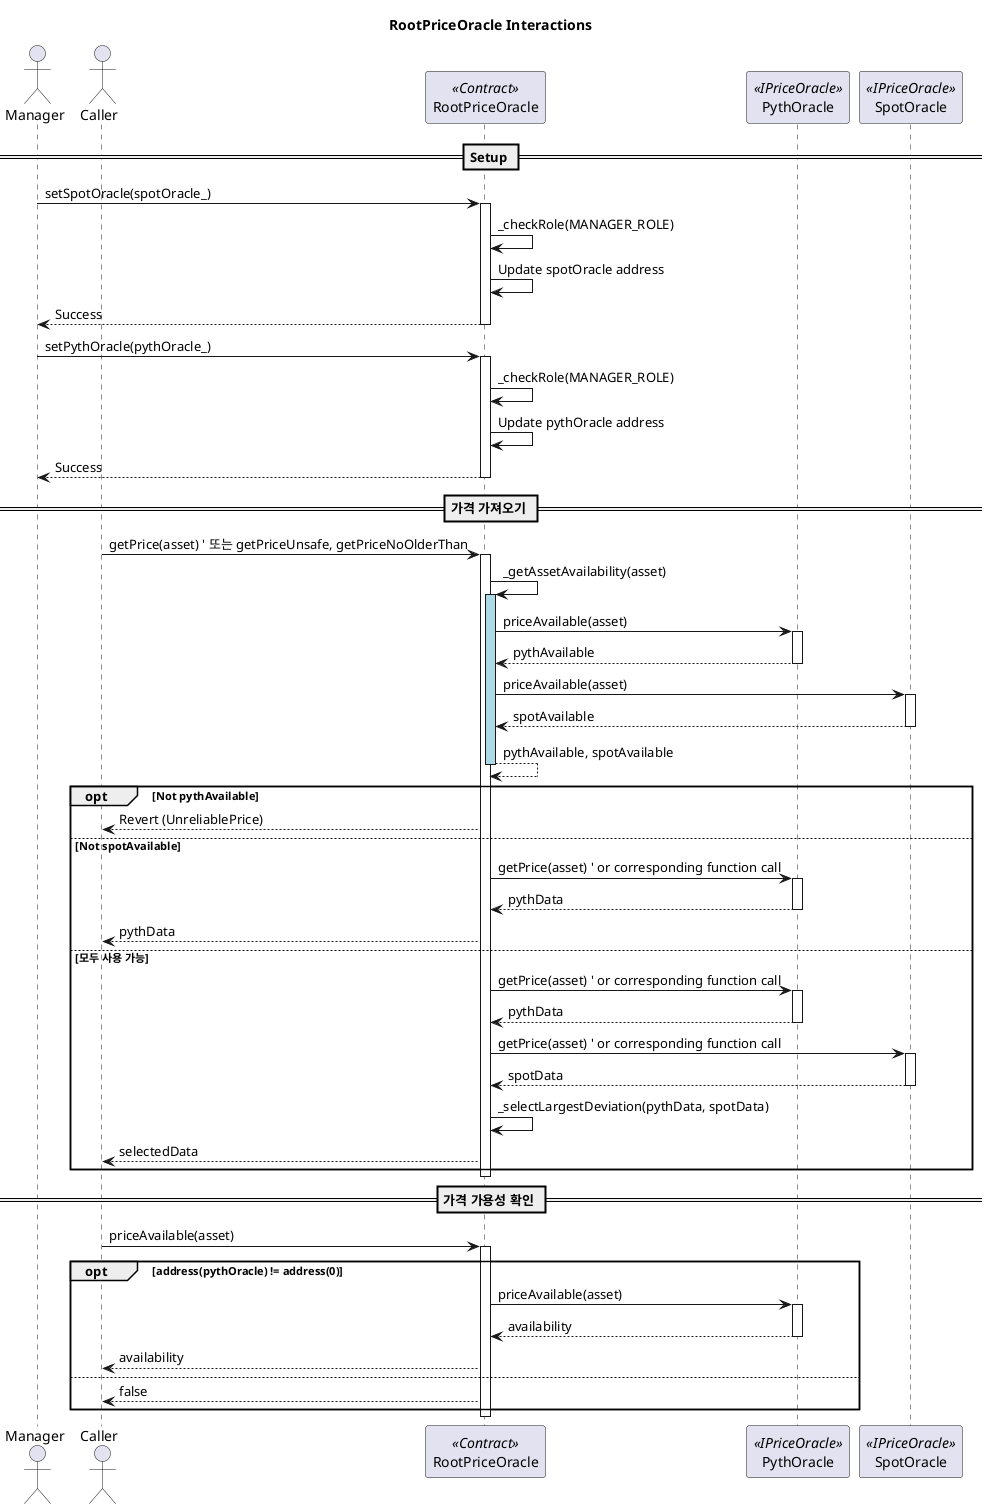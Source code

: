 @startuml RootPriceOracle_Sequence
title RootPriceOracle Interactions

actor Manager
actor Caller
participant RootPriceOracle <<Contract>>
participant PythOracle <<IPriceOracle>>
participant SpotOracle <<IPriceOracle>>

== Setup ==
Manager -> RootPriceOracle: setSpotOracle(spotOracle_)
activate RootPriceOracle
RootPriceOracle -> RootPriceOracle: _checkRole(MANAGER_ROLE)
RootPriceOracle -> RootPriceOracle: Update spotOracle address
RootPriceOracle --> Manager: Success
deactivate RootPriceOracle

Manager -> RootPriceOracle: setPythOracle(pythOracle_)
activate RootPriceOracle
RootPriceOracle -> RootPriceOracle: _checkRole(MANAGER_ROLE)
RootPriceOracle -> RootPriceOracle: Update pythOracle address
RootPriceOracle --> Manager: Success
deactivate RootPriceOracle

== 가격 가져오기 ==
Caller -> RootPriceOracle: getPrice(asset) ' 또는 getPriceUnsafe, getPriceNoOlderThan
activate RootPriceOracle

RootPriceOracle -> RootPriceOracle: _getAssetAvailability(asset)
activate RootPriceOracle #LightBlue
 RootPriceOracle -> PythOracle: priceAvailable(asset)
 activate PythOracle
 PythOracle --> RootPriceOracle: pythAvailable
 deactivate PythOracle
 RootPriceOracle -> SpotOracle: priceAvailable(asset)
 activate SpotOracle
 SpotOracle --> RootPriceOracle: spotAvailable
 deactivate SpotOracle
RootPriceOracle --> RootPriceOracle: pythAvailable, spotAvailable
deactivate RootPriceOracle #LightBlue

opt Not pythAvailable
 RootPriceOracle --> Caller: Revert (UnreliablePrice)
else Not spotAvailable
 RootPriceOracle -> PythOracle: getPrice(asset) ' or corresponding function call
 activate PythOracle
 PythOracle --> RootPriceOracle: pythData
 deactivate PythOracle
 RootPriceOracle --> Caller: pythData
else 모두 사용 가능
 RootPriceOracle -> PythOracle: getPrice(asset) ' or corresponding function call
 activate PythOracle
 PythOracle --> RootPriceOracle: pythData
 deactivate PythOracle
 RootPriceOracle -> SpotOracle: getPrice(asset) ' or corresponding function call
 activate SpotOracle
 SpotOracle --> RootPriceOracle: spotData
 deactivate SpotOracle
 RootPriceOracle -> RootPriceOracle: _selectLargestDeviation(pythData, spotData)
 RootPriceOracle --> Caller: selectedData
end

deactivate RootPriceOracle

== 가격 가용성 확인 ==
Caller -> RootPriceOracle: priceAvailable(asset)
activate RootPriceOracle
opt address(pythOracle) != address(0)
 RootPriceOracle -> PythOracle: priceAvailable(asset)
 activate PythOracle
 PythOracle --> RootPriceOracle: availability
 deactivate PythOracle
 RootPriceOracle --> Caller: availability
else
 RootPriceOracle --> Caller: false
end
deactivate RootPriceOracle

@enduml 